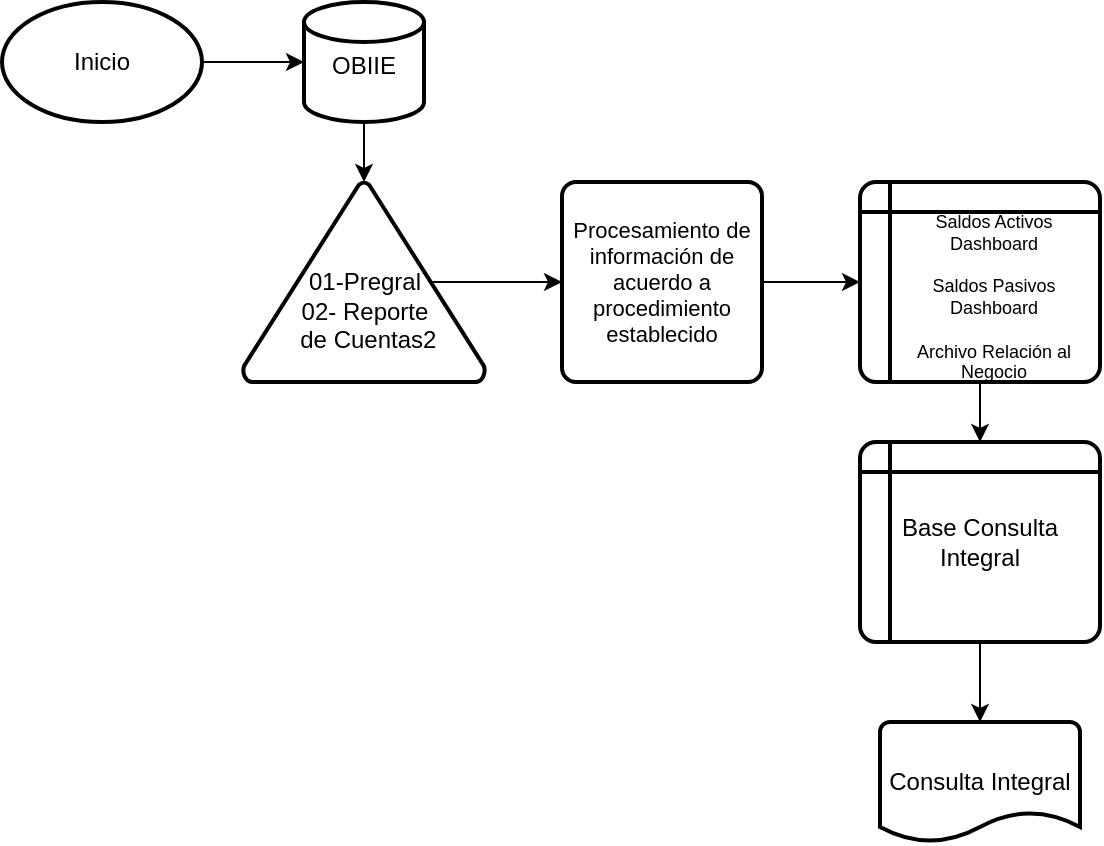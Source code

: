 <mxfile version="20.7.4" type="github">
  <diagram id="_gObmWxvESoBglF8_xSR" name="Página-1">
    <mxGraphModel dx="880" dy="444" grid="1" gridSize="10" guides="1" tooltips="1" connect="1" arrows="1" fold="1" page="1" pageScale="1" pageWidth="827" pageHeight="1169" math="0" shadow="0">
      <root>
        <mxCell id="0" />
        <mxCell id="1" parent="0" />
        <mxCell id="FUI3Zm6VFqWphLP_VZD8-10" style="edgeStyle=orthogonalEdgeStyle;rounded=0;orthogonalLoop=1;jettySize=auto;html=1;exitX=1;exitY=0.5;exitDx=0;exitDy=0;exitPerimeter=0;entryX=0;entryY=0.5;entryDx=0;entryDy=0;entryPerimeter=0;" edge="1" parent="1" source="FUI3Zm6VFqWphLP_VZD8-1" target="FUI3Zm6VFqWphLP_VZD8-2">
          <mxGeometry relative="1" as="geometry" />
        </mxCell>
        <mxCell id="FUI3Zm6VFqWphLP_VZD8-1" value="Inicio" style="strokeWidth=2;html=1;shape=mxgraph.flowchart.start_1;whiteSpace=wrap;" vertex="1" parent="1">
          <mxGeometry x="51" y="240" width="100" height="60" as="geometry" />
        </mxCell>
        <mxCell id="FUI3Zm6VFqWphLP_VZD8-11" style="edgeStyle=orthogonalEdgeStyle;rounded=0;orthogonalLoop=1;jettySize=auto;html=1;exitX=0.5;exitY=1;exitDx=0;exitDy=0;exitPerimeter=0;entryX=0.5;entryY=0;entryDx=0;entryDy=0;entryPerimeter=0;" edge="1" parent="1" source="FUI3Zm6VFqWphLP_VZD8-2" target="FUI3Zm6VFqWphLP_VZD8-7">
          <mxGeometry relative="1" as="geometry" />
        </mxCell>
        <mxCell id="FUI3Zm6VFqWphLP_VZD8-2" value="OBIIE" style="strokeWidth=2;html=1;shape=mxgraph.flowchart.database;whiteSpace=wrap;spacingTop=3;" vertex="1" parent="1">
          <mxGeometry x="202" y="240" width="60" height="60" as="geometry" />
        </mxCell>
        <mxCell id="FUI3Zm6VFqWphLP_VZD8-12" style="edgeStyle=orthogonalEdgeStyle;rounded=0;orthogonalLoop=1;jettySize=auto;html=1;entryX=0;entryY=0.5;entryDx=0;entryDy=0;exitX=0.78;exitY=0.5;exitDx=0;exitDy=0;exitPerimeter=0;" edge="1" parent="1" source="FUI3Zm6VFqWphLP_VZD8-7" target="FUI3Zm6VFqWphLP_VZD8-8">
          <mxGeometry relative="1" as="geometry" />
        </mxCell>
        <mxCell id="FUI3Zm6VFqWphLP_VZD8-7" value="&lt;br&gt;&lt;br&gt;01-Pregral&lt;br&gt;02- Reporte&lt;br&gt;&amp;nbsp;de Cuentas2" style="strokeWidth=2;html=1;shape=mxgraph.flowchart.extract_or_measurement;whiteSpace=wrap;" vertex="1" parent="1">
          <mxGeometry x="171.5" y="330" width="121" height="100" as="geometry" />
        </mxCell>
        <mxCell id="FUI3Zm6VFqWphLP_VZD8-14" style="edgeStyle=orthogonalEdgeStyle;rounded=0;orthogonalLoop=1;jettySize=auto;html=1;exitX=1;exitY=0.5;exitDx=0;exitDy=0;entryX=0;entryY=0.5;entryDx=0;entryDy=0;" edge="1" parent="1" source="FUI3Zm6VFqWphLP_VZD8-8" target="FUI3Zm6VFqWphLP_VZD8-13">
          <mxGeometry relative="1" as="geometry" />
        </mxCell>
        <mxCell id="FUI3Zm6VFqWphLP_VZD8-8" value="Procesamiento de información de acuerdo a procedimiento establecido" style="rounded=1;whiteSpace=wrap;html=1;absoluteArcSize=1;arcSize=14;strokeWidth=2;fontSize=11;" vertex="1" parent="1">
          <mxGeometry x="331" y="330" width="100" height="100" as="geometry" />
        </mxCell>
        <mxCell id="FUI3Zm6VFqWphLP_VZD8-17" style="edgeStyle=orthogonalEdgeStyle;rounded=0;orthogonalLoop=1;jettySize=auto;html=1;exitX=0.5;exitY=1;exitDx=0;exitDy=0;entryX=0.5;entryY=0;entryDx=0;entryDy=0;fontSize=12;" edge="1" parent="1" source="FUI3Zm6VFqWphLP_VZD8-13" target="FUI3Zm6VFqWphLP_VZD8-15">
          <mxGeometry relative="1" as="geometry" />
        </mxCell>
        <mxCell id="FUI3Zm6VFqWphLP_VZD8-13" value="&#xa;Saldos Activos Dashboard&#xa;&#xa;Saldos Pasivos Dashboard&#xa;&#xa;Archivo Relación al Negocio" style="shape=internalStorage;whiteSpace=wrap;dx=15;dy=15;rounded=1;arcSize=8;strokeWidth=2;fontSize=9;spacingLeft=14;spacingTop=4;spacingBottom=1;" vertex="1" parent="1">
          <mxGeometry x="480" y="330" width="120" height="100" as="geometry" />
        </mxCell>
        <mxCell id="FUI3Zm6VFqWphLP_VZD8-18" style="edgeStyle=orthogonalEdgeStyle;rounded=0;orthogonalLoop=1;jettySize=auto;html=1;exitX=0.5;exitY=1;exitDx=0;exitDy=0;entryX=0.5;entryY=0;entryDx=0;entryDy=0;entryPerimeter=0;fontSize=12;" edge="1" parent="1" source="FUI3Zm6VFqWphLP_VZD8-15" target="FUI3Zm6VFqWphLP_VZD8-16">
          <mxGeometry relative="1" as="geometry" />
        </mxCell>
        <mxCell id="FUI3Zm6VFqWphLP_VZD8-15" value="Base Consulta Integral" style="shape=internalStorage;whiteSpace=wrap;html=1;dx=15;dy=15;rounded=1;arcSize=8;strokeWidth=2;" vertex="1" parent="1">
          <mxGeometry x="480" y="460" width="120" height="100" as="geometry" />
        </mxCell>
        <mxCell id="FUI3Zm6VFqWphLP_VZD8-16" value="&lt;font style=&quot;font-size: 12px;&quot;&gt;Consulta Integral&lt;/font&gt;" style="strokeWidth=2;html=1;shape=mxgraph.flowchart.document2;whiteSpace=wrap;size=0.25;fontSize=9;" vertex="1" parent="1">
          <mxGeometry x="490" y="600" width="100" height="60" as="geometry" />
        </mxCell>
      </root>
    </mxGraphModel>
  </diagram>
</mxfile>
